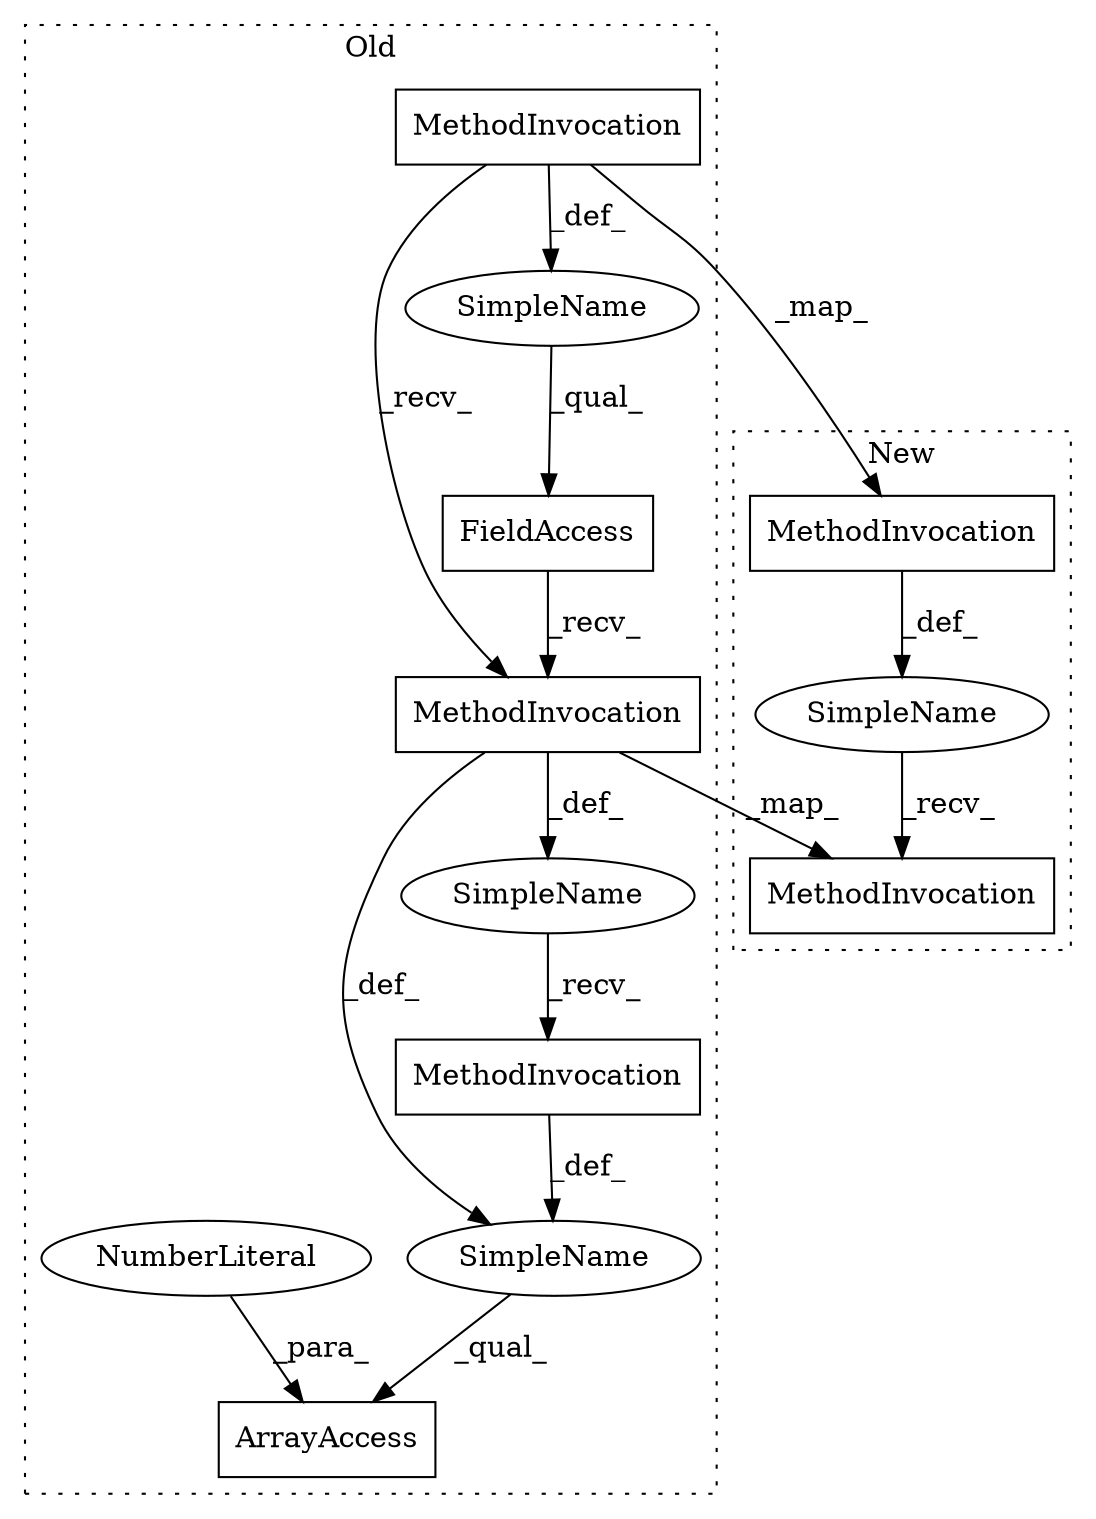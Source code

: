 digraph G {
subgraph cluster0 {
1 [label="ArrayAccess" a="2" s="2836,2884" l="47,1" shape="box"];
2 [label="FieldAccess" a="22" s="2836" l="32" shape="box"];
3 [label="MethodInvocation" a="32" s="2857" l="6" shape="box"];
4 [label="MethodInvocation" a="32" s="2869" l="5" shape="box"];
6 [label="MethodInvocation" a="32" s="2875" l="7" shape="box"];
8 [label="NumberLiteral" a="34" s="2883" l="1" shape="ellipse"];
10 [label="SimpleName" a="42" s="" l="" shape="ellipse"];
11 [label="SimpleName" a="42" s="" l="" shape="ellipse"];
12 [label="SimpleName" a="42" s="" l="" shape="ellipse"];
label = "Old";
style="dotted";
}
subgraph cluster1 {
5 [label="MethodInvocation" a="32" s="2747" l="6" shape="box"];
7 [label="MethodInvocation" a="32" s="2754" l="6" shape="box"];
9 [label="SimpleName" a="42" s="" l="" shape="ellipse"];
label = "New";
style="dotted";
}
2 -> 4 [label="_recv_"];
3 -> 5 [label="_map_"];
3 -> 10 [label="_def_"];
3 -> 4 [label="_recv_"];
4 -> 7 [label="_map_"];
4 -> 11 [label="_def_"];
4 -> 12 [label="_def_"];
5 -> 9 [label="_def_"];
6 -> 11 [label="_def_"];
8 -> 1 [label="_para_"];
9 -> 7 [label="_recv_"];
10 -> 2 [label="_qual_"];
11 -> 1 [label="_qual_"];
12 -> 6 [label="_recv_"];
}